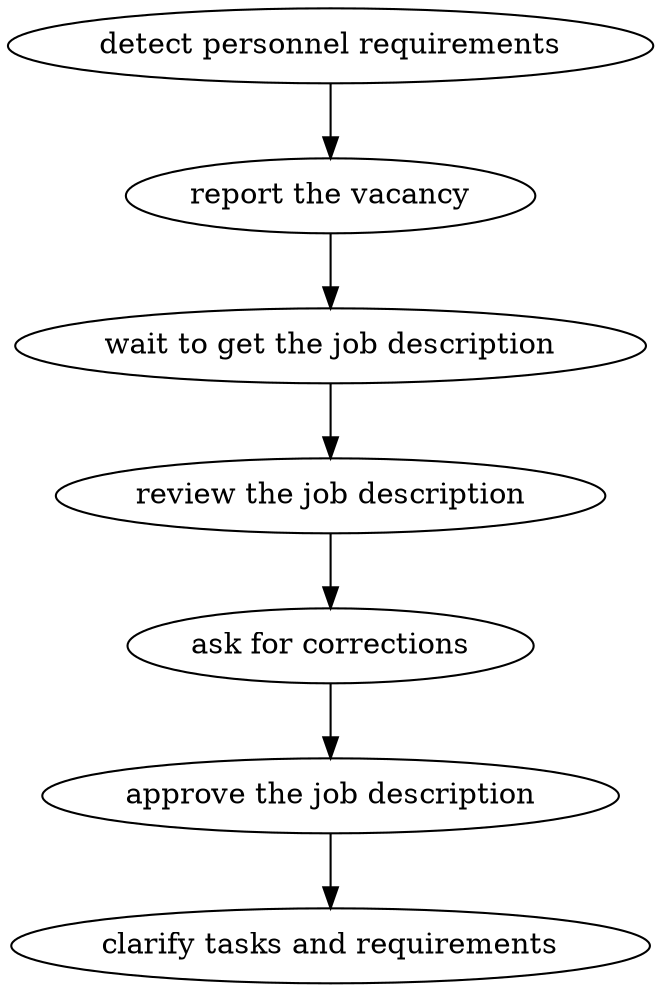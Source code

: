 strict digraph "doc-8.3" {
	graph [name="doc-8.3"];
	"detect personnel requirements"	[attrs="{'type': 'Activity', 'label': 'detect personnel requirements'}"];
	"report the vacancy"	[attrs="{'type': 'Activity', 'label': 'report the vacancy'}"];
	"detect personnel requirements" -> "report the vacancy"	[attrs="{'type': 'flow', 'label': 'flow'}"];
	"wait to get the job description"	[attrs="{'type': 'Activity', 'label': 'wait to get the job description'}"];
	"report the vacancy" -> "wait to get the job description"	[attrs="{'type': 'flow', 'label': 'flow'}"];
	"review the job description"	[attrs="{'type': 'Activity', 'label': 'review the job description'}"];
	"wait to get the job description" -> "review the job description"	[attrs="{'type': 'flow', 'label': 'flow'}"];
	"ask for corrections"	[attrs="{'type': 'Activity', 'label': 'ask for corrections'}"];
	"review the job description" -> "ask for corrections"	[attrs="{'type': 'flow', 'label': 'flow'}"];
	"approve the job description"	[attrs="{'type': 'Activity', 'label': 'approve the job description'}"];
	"ask for corrections" -> "approve the job description"	[attrs="{'type': 'flow', 'label': 'flow'}"];
	"clarify tasks and requirements"	[attrs="{'type': 'Activity', 'label': 'clarify tasks and requirements'}"];
	"approve the job description" -> "clarify tasks and requirements"	[attrs="{'type': 'flow', 'label': 'flow'}"];
}
